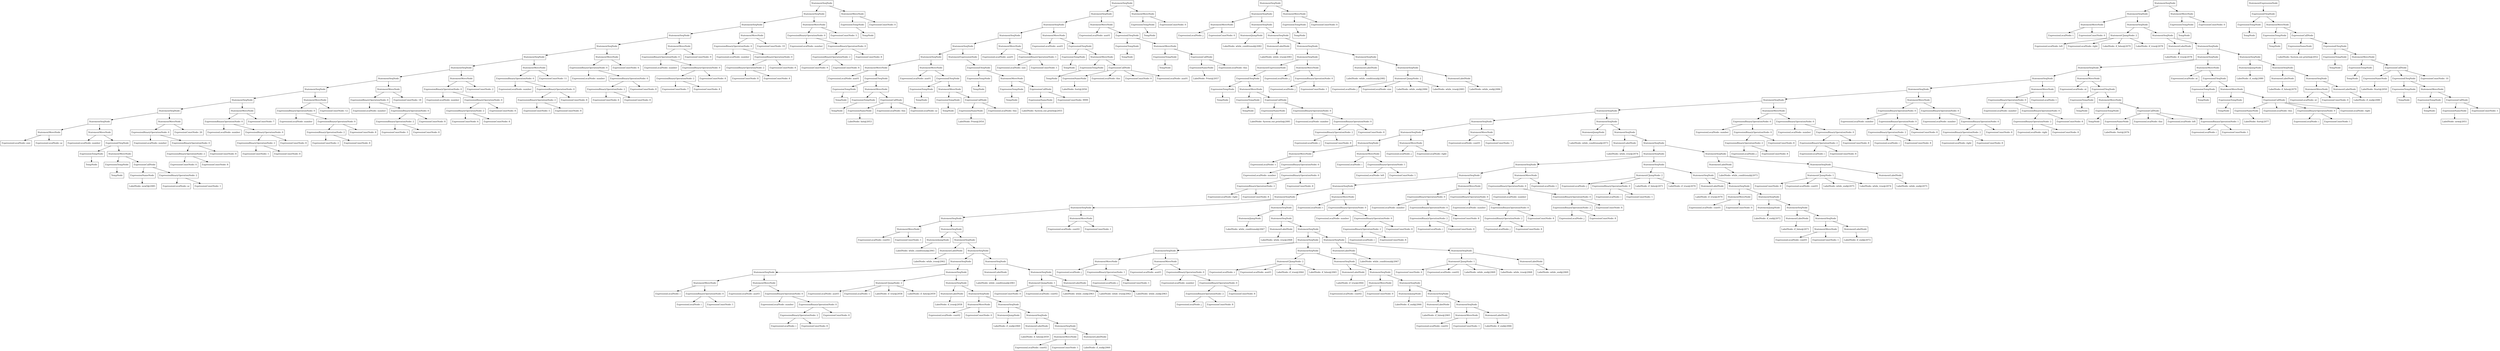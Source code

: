 digraph QuickSort {
"0x603000172f00" [label="StatementSeqNode" shape=box]
"0x603000172ea0" [label="StatementSeqNode" shape=box]
"0x603000172db0" [label="StatementSeqNode" shape=box]
"0x603000172cc0" [label="StatementSeqNode" shape=box]
"0x603000172bd0" [label="StatementSeqNode" shape=box]
"0x603000172ae0" [label="StatementSeqNode" shape=box]
"0x6030001729f0" [label="StatementSeqNode" shape=box]
"0x603000172900" [label="StatementSeqNode" shape=box]
"0x603000172810" [label="StatementSeqNode" shape=box]
"0x603000172720" [label="StatementSeqNode" shape=box]
"0x603000172630" [label="StatementSeqNode" shape=box]
"0x603000172540" [label="StatementSeqNode" shape=box]
"0x603000172450" [label="StatementMoveNode" shape=box]
"0x604000162c10" [label="ExpressionLocalNode: size" shape=box]
"0x603000172450" -> "0x604000162c10"
"0x604000162bd0" [label="ExpressionLocalNode: sz" shape=box]
"0x603000172450" -> "0x604000162bd0"
"0x603000172540" -> "0x603000172450"
"0x603000172510" [label="StatementMoveNode" shape=box]
"0x604000162d50" [label="ExpressionLocalNode: number" shape=box]
"0x603000172510" -> "0x604000162d50"
"0x6030001724e0" [label="ExpressionESeqNode" shape=box]
"0x6020000d2f90" [label="ExpressionTempNode" shape=box]
"0x604000162c90" [label="TempNode" shape=box]
"0x6020000d2f90" -> "0x604000162c90"
"0x6030001724e0" -> "0x6020000d2f90"
"0x6030001724b0" [label="StatementMoveNode" shape=box]
"0x6020000d2fb0" [label="ExpressionTempNode" shape=box]
"0x604000162d10" [label="TempNode" shape=box]
"0x6020000d2fb0" -> "0x604000162d10"
"0x6030001724b0" -> "0x6020000d2fb0"
"0x604000162cd0" [label="ExpressionCallNode" shape=box]
"0x6020000d2f30" [label="ExpressionNameNode" shape=box]
"0x604000162810" [label="LabelNode: new[]@2085" shape=box]
"0x6020000d2f30" -> "0x604000162810"
"0x604000162cd0" -> "0x6020000d2f30"
"0x603000172480" [label="ExpressionBinaryOperationNode: 2" shape=box]
"0x604000162c50" [label="ExpressionLocalNode: sz" shape=box]
"0x603000172480" -> "0x604000162c50"
"0x6020000d2f50" [label="ExpressionConstNode: 1" shape=box]
"0x603000172480" -> "0x6020000d2f50"
"0x604000162cd0" -> "0x603000172480"
"0x6030001724b0" -> "0x604000162cd0"
"0x6030001724e0" -> "0x6030001724b0"
"0x603000172510" -> "0x6030001724e0"
"0x603000172540" -> "0x603000172510"
"0x603000172630" -> "0x603000172540"
"0x603000172600" [label="StatementMoveNode" shape=box]
"0x6030001725d0" [label="ExpressionBinaryOperationNode: 0" shape=box]
"0x604000162d90" [label="ExpressionLocalNode: number" shape=box]
"0x6030001725d0" -> "0x604000162d90"
"0x6030001725a0" [label="ExpressionBinaryOperationNode: 0" shape=box]
"0x603000172570" [label="ExpressionBinaryOperationNode: 2" shape=box]
"0x6020000d2ff0" [label="ExpressionConstNode: 0" shape=box]
"0x603000172570" -> "0x6020000d2ff0"
"0x6020000d3010" [label="ExpressionConstNode: 8" shape=box]
"0x603000172570" -> "0x6020000d3010"
"0x6030001725a0" -> "0x603000172570"
"0x6020000d3030" [label="ExpressionConstNode: 8" shape=box]
"0x6030001725a0" -> "0x6020000d3030"
"0x6030001725d0" -> "0x6030001725a0"
"0x603000172600" -> "0x6030001725d0"
"0x6020000d2fd0" [label="ExpressionConstNode: 20" shape=box]
"0x603000172600" -> "0x6020000d2fd0"
"0x603000172630" -> "0x603000172600"
"0x603000172720" -> "0x603000172630"
"0x6030001726f0" [label="StatementMoveNode" shape=box]
"0x6030001726c0" [label="ExpressionBinaryOperationNode: 0" shape=box]
"0x604000162dd0" [label="ExpressionLocalNode: number" shape=box]
"0x6030001726c0" -> "0x604000162dd0"
"0x603000172690" [label="ExpressionBinaryOperationNode: 0" shape=box]
"0x603000172660" [label="ExpressionBinaryOperationNode: 2" shape=box]
"0x6020000d3070" [label="ExpressionConstNode: 1" shape=box]
"0x603000172660" -> "0x6020000d3070"
"0x6020000d3090" [label="ExpressionConstNode: 8" shape=box]
"0x603000172660" -> "0x6020000d3090"
"0x603000172690" -> "0x603000172660"
"0x6020000d30b0" [label="ExpressionConstNode: 8" shape=box]
"0x603000172690" -> "0x6020000d30b0"
"0x6030001726c0" -> "0x603000172690"
"0x6030001726f0" -> "0x6030001726c0"
"0x6020000d3050" [label="ExpressionConstNode: 7" shape=box]
"0x6030001726f0" -> "0x6020000d3050"
"0x603000172720" -> "0x6030001726f0"
"0x603000172810" -> "0x603000172720"
"0x6030001727e0" [label="StatementMoveNode" shape=box]
"0x6030001727b0" [label="ExpressionBinaryOperationNode: 0" shape=box]
"0x604000162e10" [label="ExpressionLocalNode: number" shape=box]
"0x6030001727b0" -> "0x604000162e10"
"0x603000172780" [label="ExpressionBinaryOperationNode: 0" shape=box]
"0x603000172750" [label="ExpressionBinaryOperationNode: 2" shape=box]
"0x6020000d30f0" [label="ExpressionConstNode: 2" shape=box]
"0x603000172750" -> "0x6020000d30f0"
"0x6020000d3110" [label="ExpressionConstNode: 8" shape=box]
"0x603000172750" -> "0x6020000d3110"
"0x603000172780" -> "0x603000172750"
"0x6020000d3130" [label="ExpressionConstNode: 8" shape=box]
"0x603000172780" -> "0x6020000d3130"
"0x6030001727b0" -> "0x603000172780"
"0x6030001727e0" -> "0x6030001727b0"
"0x6020000d30d0" [label="ExpressionConstNode: 12" shape=box]
"0x6030001727e0" -> "0x6020000d30d0"
"0x603000172810" -> "0x6030001727e0"
"0x603000172900" -> "0x603000172810"
"0x6030001728d0" [label="StatementMoveNode" shape=box]
"0x6030001728a0" [label="ExpressionBinaryOperationNode: 0" shape=box]
"0x604000162e50" [label="ExpressionLocalNode: number" shape=box]
"0x6030001728a0" -> "0x604000162e50"
"0x603000172870" [label="ExpressionBinaryOperationNode: 0" shape=box]
"0x603000172840" [label="ExpressionBinaryOperationNode: 2" shape=box]
"0x6020000d3170" [label="ExpressionConstNode: 3" shape=box]
"0x603000172840" -> "0x6020000d3170"
"0x6020000d3190" [label="ExpressionConstNode: 8" shape=box]
"0x603000172840" -> "0x6020000d3190"
"0x603000172870" -> "0x603000172840"
"0x6020000d31b0" [label="ExpressionConstNode: 8" shape=box]
"0x603000172870" -> "0x6020000d31b0"
"0x6030001728a0" -> "0x603000172870"
"0x6030001728d0" -> "0x6030001728a0"
"0x6020000d3150" [label="ExpressionConstNode: 18" shape=box]
"0x6030001728d0" -> "0x6020000d3150"
"0x603000172900" -> "0x6030001728d0"
"0x6030001729f0" -> "0x603000172900"
"0x6030001729c0" [label="StatementMoveNode" shape=box]
"0x603000172990" [label="ExpressionBinaryOperationNode: 0" shape=box]
"0x604000162e90" [label="ExpressionLocalNode: number" shape=box]
"0x603000172990" -> "0x604000162e90"
"0x603000172960" [label="ExpressionBinaryOperationNode: 0" shape=box]
"0x603000172930" [label="ExpressionBinaryOperationNode: 2" shape=box]
"0x6020000d31f0" [label="ExpressionConstNode: 4" shape=box]
"0x603000172930" -> "0x6020000d31f0"
"0x6020000d3210" [label="ExpressionConstNode: 8" shape=box]
"0x603000172930" -> "0x6020000d3210"
"0x603000172960" -> "0x603000172930"
"0x6020000d3230" [label="ExpressionConstNode: 8" shape=box]
"0x603000172960" -> "0x6020000d3230"
"0x603000172990" -> "0x603000172960"
"0x6030001729c0" -> "0x603000172990"
"0x6020000d31d0" [label="ExpressionConstNode: 2" shape=box]
"0x6030001729c0" -> "0x6020000d31d0"
"0x6030001729f0" -> "0x6030001729c0"
"0x603000172ae0" -> "0x6030001729f0"
"0x603000172ab0" [label="StatementMoveNode" shape=box]
"0x603000172a80" [label="ExpressionBinaryOperationNode: 0" shape=box]
"0x604000162ed0" [label="ExpressionLocalNode: number" shape=box]
"0x603000172a80" -> "0x604000162ed0"
"0x603000172a50" [label="ExpressionBinaryOperationNode: 0" shape=box]
"0x603000172a20" [label="ExpressionBinaryOperationNode: 2" shape=box]
"0x6020000d3270" [label="ExpressionConstNode: 5" shape=box]
"0x603000172a20" -> "0x6020000d3270"
"0x6020000d3290" [label="ExpressionConstNode: 8" shape=box]
"0x603000172a20" -> "0x6020000d3290"
"0x603000172a50" -> "0x603000172a20"
"0x6020000d32b0" [label="ExpressionConstNode: 8" shape=box]
"0x603000172a50" -> "0x6020000d32b0"
"0x603000172a80" -> "0x603000172a50"
"0x603000172ab0" -> "0x603000172a80"
"0x6020000d3250" [label="ExpressionConstNode: 11" shape=box]
"0x603000172ab0" -> "0x6020000d3250"
"0x603000172ae0" -> "0x603000172ab0"
"0x603000172bd0" -> "0x603000172ae0"
"0x603000172ba0" [label="StatementMoveNode" shape=box]
"0x603000172b70" [label="ExpressionBinaryOperationNode: 0" shape=box]
"0x604000162f10" [label="ExpressionLocalNode: number" shape=box]
"0x603000172b70" -> "0x604000162f10"
"0x603000172b40" [label="ExpressionBinaryOperationNode: 0" shape=box]
"0x603000172b10" [label="ExpressionBinaryOperationNode: 2" shape=box]
"0x6020000d32f0" [label="ExpressionConstNode: 6" shape=box]
"0x603000172b10" -> "0x6020000d32f0"
"0x6020000d3310" [label="ExpressionConstNode: 8" shape=box]
"0x603000172b10" -> "0x6020000d3310"
"0x603000172b40" -> "0x603000172b10"
"0x6020000d3330" [label="ExpressionConstNode: 8" shape=box]
"0x603000172b40" -> "0x6020000d3330"
"0x603000172b70" -> "0x603000172b40"
"0x603000172ba0" -> "0x603000172b70"
"0x6020000d32d0" [label="ExpressionConstNode: 6" shape=box]
"0x603000172ba0" -> "0x6020000d32d0"
"0x603000172bd0" -> "0x603000172ba0"
"0x603000172cc0" -> "0x603000172bd0"
"0x603000172c90" [label="StatementMoveNode" shape=box]
"0x603000172c60" [label="ExpressionBinaryOperationNode: 0" shape=box]
"0x604000162f50" [label="ExpressionLocalNode: number" shape=box]
"0x603000172c60" -> "0x604000162f50"
"0x603000172c30" [label="ExpressionBinaryOperationNode: 0" shape=box]
"0x603000172c00" [label="ExpressionBinaryOperationNode: 2" shape=box]
"0x6020000d3370" [label="ExpressionConstNode: 7" shape=box]
"0x603000172c00" -> "0x6020000d3370"
"0x6020000d3390" [label="ExpressionConstNode: 8" shape=box]
"0x603000172c00" -> "0x6020000d3390"
"0x603000172c30" -> "0x603000172c00"
"0x6020000d33b0" [label="ExpressionConstNode: 8" shape=box]
"0x603000172c30" -> "0x6020000d33b0"
"0x603000172c60" -> "0x603000172c30"
"0x603000172c90" -> "0x603000172c60"
"0x6020000d3350" [label="ExpressionConstNode: 9" shape=box]
"0x603000172c90" -> "0x6020000d3350"
"0x603000172cc0" -> "0x603000172c90"
"0x603000172db0" -> "0x603000172cc0"
"0x603000172d80" [label="StatementMoveNode" shape=box]
"0x603000172d50" [label="ExpressionBinaryOperationNode: 0" shape=box]
"0x604000162f90" [label="ExpressionLocalNode: number" shape=box]
"0x603000172d50" -> "0x604000162f90"
"0x603000172d20" [label="ExpressionBinaryOperationNode: 0" shape=box]
"0x603000172cf0" [label="ExpressionBinaryOperationNode: 2" shape=box]
"0x6020000d33f0" [label="ExpressionConstNode: 8" shape=box]
"0x603000172cf0" -> "0x6020000d33f0"
"0x6020000d3410" [label="ExpressionConstNode: 8" shape=box]
"0x603000172cf0" -> "0x6020000d3410"
"0x603000172d20" -> "0x603000172cf0"
"0x6020000d3430" [label="ExpressionConstNode: 8" shape=box]
"0x603000172d20" -> "0x6020000d3430"
"0x603000172d50" -> "0x603000172d20"
"0x603000172d80" -> "0x603000172d50"
"0x6020000d33d0" [label="ExpressionConstNode: 19" shape=box]
"0x603000172d80" -> "0x6020000d33d0"
"0x603000172db0" -> "0x603000172d80"
"0x603000172ea0" -> "0x603000172db0"
"0x603000172e70" [label="StatementMoveNode" shape=box]
"0x603000172e40" [label="ExpressionBinaryOperationNode: 0" shape=box]
"0x604000162fd0" [label="ExpressionLocalNode: number" shape=box]
"0x603000172e40" -> "0x604000162fd0"
"0x603000172e10" [label="ExpressionBinaryOperationNode: 0" shape=box]
"0x603000172de0" [label="ExpressionBinaryOperationNode: 2" shape=box]
"0x6020000d3470" [label="ExpressionConstNode: 9" shape=box]
"0x603000172de0" -> "0x6020000d3470"
"0x6020000d3490" [label="ExpressionConstNode: 8" shape=box]
"0x603000172de0" -> "0x6020000d3490"
"0x603000172e10" -> "0x603000172de0"
"0x6020000d34b0" [label="ExpressionConstNode: 8" shape=box]
"0x603000172e10" -> "0x6020000d34b0"
"0x603000172e40" -> "0x603000172e10"
"0x603000172e70" -> "0x603000172e40"
"0x6020000d3450" [label="ExpressionConstNode: 5" shape=box]
"0x603000172e70" -> "0x6020000d3450"
"0x603000172ea0" -> "0x603000172e70"
"0x603000172f00" -> "0x603000172ea0"
"0x603000172ed0" [label="StatementMoveNode" shape=box]
"0x6020000d34f0" [label="ExpressionTempNode" shape=box]
"0x604000162b90" [label="TempNode" shape=box]
"0x6020000d34f0" -> "0x604000162b90"
"0x603000172ed0" -> "0x6020000d34f0"
"0x6020000d34d0" [label="ExpressionConstNode: 0" shape=box]
"0x603000172ed0" -> "0x6020000d34d0"
"0x603000172f00" -> "0x603000172ed0"
"0x603000173380" [label="StatementSeqNode" shape=box]
"0x603000173320" [label="StatementSeqNode" shape=box]
"0x603000173260" [label="StatementSeqNode" shape=box]
"0x603000173170" [label="StatementSeqNode" shape=box]
"0x6030001730e0" [label="StatementSeqNode" shape=box]
"0x603000173050" [label="StatementSeqNode" shape=box]
"0x603000172f90" [label="StatementMoveNode" shape=box]
"0x604000163150" [label="ExpressionLocalNode: aux01" shape=box]
"0x603000172f90" -> "0x604000163150"
"0x603000172f60" [label="ExpressionESeqNode" shape=box]
"0x6020000d3570" [label="ExpressionTempNode" shape=box]
"0x604000163090" [label="TempNode" shape=box]
"0x6020000d3570" -> "0x604000163090"
"0x603000172f60" -> "0x6020000d3570"
"0x603000172f30" [label="StatementMoveNode" shape=box]
"0x6020000d3590" [label="ExpressionTempNode" shape=box]
"0x604000163110" [label="TempNode" shape=box]
"0x6020000d3590" -> "0x604000163110"
"0x603000172f30" -> "0x6020000d3590"
"0x6040001630d0" [label="ExpressionCallNode" shape=box]
"0x6020000d3510" [label="ExpressionNameNode" shape=box]
"0x60400015fd90" [label="LabelNode: Init@2053" shape=box]
"0x6020000d3510" -> "0x60400015fd90"
"0x6040001630d0" -> "0x6020000d3510"
"0x604000163010" [label="ExpressionLocalNode: this" shape=box]
"0x6040001630d0" -> "0x604000163010"
"0x604000163050" [label="ExpressionLocalNode: sz" shape=box]
"0x6040001630d0" -> "0x604000163050"
"0x603000172f30" -> "0x6040001630d0"
"0x603000172f60" -> "0x603000172f30"
"0x603000172f90" -> "0x603000172f60"
"0x603000173050" -> "0x603000172f90"
"0x603000173020" [label="StatementMoveNode" shape=box]
"0x604000163290" [label="ExpressionLocalNode: aux01" shape=box]
"0x603000173020" -> "0x604000163290"
"0x603000172ff0" [label="ExpressionESeqNode" shape=box]
"0x6020000d35f0" [label="ExpressionTempNode" shape=box]
"0x6040001631d0" [label="TempNode" shape=box]
"0x6020000d35f0" -> "0x6040001631d0"
"0x603000172ff0" -> "0x6020000d35f0"
"0x603000172fc0" [label="StatementMoveNode" shape=box]
"0x6020000d3610" [label="ExpressionTempNode" shape=box]
"0x604000163250" [label="TempNode" shape=box]
"0x6020000d3610" -> "0x604000163250"
"0x603000172fc0" -> "0x6020000d3610"
"0x604000163210" [label="ExpressionCallNode" shape=box]
"0x6020000d35b0" [label="ExpressionNameNode" shape=box]
"0x60400015fed0" [label="LabelNode: Print@2054" shape=box]
"0x6020000d35b0" -> "0x60400015fed0"
"0x604000163210" -> "0x6020000d35b0"
"0x604000163190" [label="ExpressionLocalNode: this" shape=box]
"0x604000163210" -> "0x604000163190"
"0x603000172fc0" -> "0x604000163210"
"0x603000172ff0" -> "0x603000172fc0"
"0x603000173020" -> "0x603000172ff0"
"0x603000173050" -> "0x603000173020"
"0x6030001730e0" -> "0x603000173050"
"0x6020000d36d0" [label="StatementExpressionNode" shape=box]
"0x6030001730b0" [label="ExpressionESeqNode" shape=box]
"0x6020000d3690" [label="ExpressionTempNode" shape=box]
"0x6040001632d0" [label="TempNode" shape=box]
"0x6020000d3690" -> "0x6040001632d0"
"0x6030001730b0" -> "0x6020000d3690"
"0x603000173080" [label="StatementMoveNode" shape=box]
"0x6020000d36b0" [label="ExpressionTempNode" shape=box]
"0x604000163350" [label="TempNode" shape=box]
"0x6020000d36b0" -> "0x604000163350"
"0x603000173080" -> "0x6020000d36b0"
"0x604000163310" [label="ExpressionCallNode" shape=box]
"0x6020000d3630" [label="ExpressionNameNode" shape=box]
"0x60400015ffd0" [label="LabelNode: System.out.println@2055" shape=box]
"0x6020000d3630" -> "0x60400015ffd0"
"0x604000163310" -> "0x6020000d3630"
"0x6020000d3650" [label="ExpressionConstNode: 9999" shape=box]
"0x604000163310" -> "0x6020000d3650"
"0x603000173080" -> "0x604000163310"
"0x6030001730b0" -> "0x603000173080"
"0x6020000d36d0" -> "0x6030001730b0"
"0x6030001730e0" -> "0x6020000d36d0"
"0x603000173170" -> "0x6030001730e0"
"0x603000173140" [label="StatementMoveNode" shape=box]
"0x6040001633d0" [label="ExpressionLocalNode: aux01" shape=box]
"0x603000173140" -> "0x6040001633d0"
"0x603000173110" [label="ExpressionBinaryOperationNode: 1" shape=box]
"0x604000163390" [label="ExpressionLocalNode: size" shape=box]
"0x603000173110" -> "0x604000163390"
"0x6020000d36f0" [label="ExpressionConstNode: 1" shape=box]
"0x603000173110" -> "0x6020000d36f0"
"0x603000173140" -> "0x603000173110"
"0x603000173170" -> "0x603000173140"
"0x603000173260" -> "0x603000173170"
"0x603000173230" [label="StatementMoveNode" shape=box]
"0x604000163550" [label="ExpressionLocalNode: aux01" shape=box]
"0x603000173230" -> "0x604000163550"
"0x603000173200" [label="ExpressionESeqNode" shape=box]
"0x6020000d3790" [label="ExpressionTempNode" shape=box]
"0x604000163490" [label="TempNode" shape=box]
"0x6020000d3790" -> "0x604000163490"
"0x603000173200" -> "0x6020000d3790"
"0x6030001731d0" [label="StatementMoveNode" shape=box]
"0x6020000d37b0" [label="ExpressionTempNode" shape=box]
"0x604000163510" [label="TempNode" shape=box]
"0x6020000d37b0" -> "0x604000163510"
"0x6030001731d0" -> "0x6020000d37b0"
"0x6040001634d0" [label="ExpressionCallNode" shape=box]
"0x6020000d3710" [label="ExpressionNameNode" shape=box]
"0x604000160110" [label="LabelNode: Sort@2056" shape=box]
"0x6020000d3710" -> "0x604000160110"
"0x6040001634d0" -> "0x6020000d3710"
"0x604000163410" [label="ExpressionLocalNode: this" shape=box]
"0x6040001634d0" -> "0x604000163410"
"0x6020000d3750" [label="ExpressionConstNode: 0" shape=box]
"0x6040001634d0" -> "0x6020000d3750"
"0x604000163450" [label="ExpressionLocalNode: aux01" shape=box]
"0x6040001634d0" -> "0x604000163450"
"0x6030001731d0" -> "0x6040001634d0"
"0x603000173200" -> "0x6030001731d0"
"0x603000173230" -> "0x603000173200"
"0x603000173260" -> "0x603000173230"
"0x603000173320" -> "0x603000173260"
"0x6030001732f0" [label="StatementMoveNode" shape=box]
"0x604000163690" [label="ExpressionLocalNode: aux01" shape=box]
"0x6030001732f0" -> "0x604000163690"
"0x6030001732c0" [label="ExpressionESeqNode" shape=box]
"0x6020000d3810" [label="ExpressionTempNode" shape=box]
"0x6040001635d0" [label="TempNode" shape=box]
"0x6020000d3810" -> "0x6040001635d0"
"0x6030001732c0" -> "0x6020000d3810"
"0x603000173290" [label="StatementMoveNode" shape=box]
"0x6020000d3830" [label="ExpressionTempNode" shape=box]
"0x604000163650" [label="TempNode" shape=box]
"0x6020000d3830" -> "0x604000163650"
"0x603000173290" -> "0x6020000d3830"
"0x604000163610" [label="ExpressionCallNode" shape=box]
"0x6020000d37d0" [label="ExpressionNameNode" shape=box]
"0x604000160250" [label="LabelNode: Print@2057" shape=box]
"0x6020000d37d0" -> "0x604000160250"
"0x604000163610" -> "0x6020000d37d0"
"0x604000163590" [label="ExpressionLocalNode: this" shape=box]
"0x604000163610" -> "0x604000163590"
"0x603000173290" -> "0x604000163610"
"0x6030001732c0" -> "0x603000173290"
"0x6030001732f0" -> "0x6030001732c0"
"0x603000173320" -> "0x6030001732f0"
"0x603000173380" -> "0x603000173320"
"0x603000173350" [label="StatementMoveNode" shape=box]
"0x6020000d3870" [label="ExpressionTempNode" shape=box]
"0x604000160350" [label="TempNode" shape=box]
"0x6020000d3870" -> "0x604000160350"
"0x603000173350" -> "0x6020000d3870"
"0x6020000d3850" [label="ExpressionConstNode: 0" shape=box]
"0x603000173350" -> "0x6020000d3850"
"0x603000173380" -> "0x603000173350"
"0x6030001736b0" [label="StatementSeqNode" shape=box]
"0x603000173650" [label="StatementSeqNode" shape=box]
"0x6030001733b0" [label="StatementMoveNode" shape=box]
"0x6040001636d0" [label="ExpressionLocalNode: j" shape=box]
"0x6030001733b0" -> "0x6040001636d0"
"0x6020000d3890" [label="ExpressionConstNode: 0" shape=box]
"0x6030001733b0" -> "0x6020000d3890"
"0x603000173650" -> "0x6030001733b0"
"0x603000173620" [label="StatementSeqNode" shape=box]
"0x6020000d38b0" [label="StatementJumpNode" shape=box]
"0x604000162550" [label="LabelNode: while_conditional@2082" shape=box]
"0x6020000d38b0" -> "0x604000162550"
"0x603000173620" -> "0x6020000d38b0"
"0x6030001735f0" [label="StatementSeqNode" shape=box]
"0x6020000d38d0" [label="StatementLabelNode" shape=box]
"0x604000162690" [label="LabelNode: while_true@2083" shape=box]
"0x6020000d38d0" -> "0x604000162690"
"0x6030001735f0" -> "0x6020000d38d0"
"0x6030001735c0" [label="StatementSeqNode" shape=box]
"0x603000173530" [label="StatementSeqNode" shape=box]
"0x6020000d39b0" [label="StatementExpressionNode" shape=box]
"0x6030001734a0" [label="ExpressionESeqNode" shape=box]
"0x6020000d3970" [label="ExpressionTempNode" shape=box]
"0x604000163790" [label="TempNode" shape=box]
"0x6020000d3970" -> "0x604000163790"
"0x6030001734a0" -> "0x6020000d3970"
"0x603000173470" [label="StatementMoveNode" shape=box]
"0x6020000d3990" [label="ExpressionTempNode" shape=box]
"0x604000163810" [label="TempNode" shape=box]
"0x6020000d3990" -> "0x604000163810"
"0x603000173470" -> "0x6020000d3990"
"0x6040001637d0" [label="ExpressionCallNode" shape=box]
"0x6020000d38f0" [label="ExpressionNameNode" shape=box]
"0x604000162410" [label="LabelNode: System.out.println@2081" shape=box]
"0x6020000d38f0" -> "0x604000162410"
"0x6040001637d0" -> "0x6020000d38f0"
"0x603000173440" [label="ExpressionBinaryOperationNode: 0" shape=box]
"0x604000163710" [label="ExpressionLocalNode: number" shape=box]
"0x603000173440" -> "0x604000163710"
"0x603000173410" [label="ExpressionBinaryOperationNode: 0" shape=box]
"0x6030001733e0" [label="ExpressionBinaryOperationNode: 2" shape=box]
"0x604000163750" [label="ExpressionLocalNode: j" shape=box]
"0x6030001733e0" -> "0x604000163750"
"0x6020000d3910" [label="ExpressionConstNode: 8" shape=box]
"0x6030001733e0" -> "0x6020000d3910"
"0x603000173410" -> "0x6030001733e0"
"0x6020000d3930" [label="ExpressionConstNode: 8" shape=box]
"0x603000173410" -> "0x6020000d3930"
"0x603000173440" -> "0x603000173410"
"0x6040001637d0" -> "0x603000173440"
"0x603000173470" -> "0x6040001637d0"
"0x6030001734a0" -> "0x603000173470"
"0x6020000d39b0" -> "0x6030001734a0"
"0x603000173530" -> "0x6020000d39b0"
"0x603000173500" [label="StatementMoveNode" shape=box]
"0x604000163890" [label="ExpressionLocalNode: j" shape=box]
"0x603000173500" -> "0x604000163890"
"0x6030001734d0" [label="ExpressionBinaryOperationNode: 0" shape=box]
"0x604000163850" [label="ExpressionLocalNode: j" shape=box]
"0x6030001734d0" -> "0x604000163850"
"0x6020000d39d0" [label="ExpressionConstNode: 1" shape=box]
"0x6030001734d0" -> "0x6020000d39d0"
"0x603000173500" -> "0x6030001734d0"
"0x603000173530" -> "0x603000173500"
"0x6030001735c0" -> "0x603000173530"
"0x603000173590" [label="StatementSeqNode" shape=box]
"0x6020000d39f0" [label="StatementLabelNode" shape=box]
"0x604000162650" [label="LabelNode: while_conditional@2082" shape=box]
"0x6020000d39f0" -> "0x604000162650"
"0x603000173590" -> "0x6020000d39f0"
"0x603000173560" [label="StatementSeqNode" shape=box]
"0x604000163950" [label="StatementCJumpNode: 2" shape=box]
"0x6040001638d0" [label="ExpressionLocalNode: j" shape=box]
"0x604000163950" -> "0x6040001638d0"
"0x604000163910" [label="ExpressionLocalNode: size" shape=box]
"0x604000163950" -> "0x604000163910"
"0x604000162610" [label="LabelNode: while_end@2084" shape=box]
"0x604000163950" -> "0x604000162610"
"0x6040001625d0" [label="LabelNode: while_true@2083" shape=box]
"0x604000163950" -> "0x6040001625d0"
"0x603000173560" -> "0x604000163950"
"0x6020000d3a10" [label="StatementLabelNode" shape=box]
"0x6040001626d0" [label="LabelNode: while_end@2084" shape=box]
"0x6020000d3a10" -> "0x6040001626d0"
"0x603000173560" -> "0x6020000d3a10"
"0x603000173590" -> "0x603000173560"
"0x6030001735c0" -> "0x603000173590"
"0x6030001735f0" -> "0x6030001735c0"
"0x603000173620" -> "0x6030001735f0"
"0x603000173650" -> "0x603000173620"
"0x6030001736b0" -> "0x603000173650"
"0x603000173680" [label="StatementMoveNode" shape=box]
"0x6020000d3a50" [label="ExpressionTempNode" shape=box]
"0x604000162750" [label="TempNode" shape=box]
"0x6020000d3a50" -> "0x604000162750"
"0x603000173680" -> "0x6020000d3a50"
"0x6020000d3a30" [label="ExpressionConstNode: 0" shape=box]
"0x603000173680" -> "0x6020000d3a30"
"0x6030001736b0" -> "0x603000173680"
"0x603000175030" [label="StatementSeqNode" shape=box]
"0x603000174fd0" [label="StatementSeqNode" shape=box]
"0x6030001736e0" [label="StatementMoveNode" shape=box]
"0x604000163990" [label="ExpressionLocalNode: t" shape=box]
"0x6030001736e0" -> "0x604000163990"
"0x6020000d3a70" [label="ExpressionConstNode: 0" shape=box]
"0x6030001736e0" -> "0x6020000d3a70"
"0x603000174fd0" -> "0x6030001736e0"
"0x603000174fa0" [label="StatementSeqNode" shape=box]
"0x604000163a50" [label="StatementCJumpNode: 2" shape=box]
"0x6040001639d0" [label="ExpressionLocalNode: left" shape=box]
"0x604000163a50" -> "0x6040001639d0"
"0x604000163a10" [label="ExpressionLocalNode: right" shape=box]
"0x604000163a50" -> "0x604000163a10"
"0x604000162110" [label="LabelNode: if_false@2079" shape=box]
"0x604000163a50" -> "0x604000162110"
"0x6040001620d0" [label="LabelNode: if_true@2078" shape=box]
"0x604000163a50" -> "0x6040001620d0"
"0x603000174fa0" -> "0x604000163a50"
"0x603000174f70" [label="StatementSeqNode" shape=box]
"0x6020000d3a90" [label="StatementLabelNode" shape=box]
"0x604000162190" [label="LabelNode: if_true@2078" shape=box]
"0x6020000d3a90" -> "0x604000162190"
"0x603000174f70" -> "0x6020000d3a90"
"0x603000174f40" [label="StatementSeqNode" shape=box]
"0x603000174e50" [label="StatementSeqNode" shape=box]
"0x603000174d30" [label="StatementSeqNode" shape=box]
"0x603000174c10" [label="StatementSeqNode" shape=box]
"0x603000174b20" [label="StatementSeqNode" shape=box]
"0x6030001749a0" [label="StatementSeqNode" shape=box]
"0x603000174820" [label="StatementSeqNode" shape=box]
"0x6030001738f0" [label="StatementSeqNode" shape=box]
"0x603000173890" [label="StatementSeqNode" shape=box]
"0x603000173830" [label="StatementSeqNode" shape=box]
"0x6030001737a0" [label="StatementMoveNode" shape=box]
"0x604000163b10" [label="ExpressionLocalNode: v" shape=box]
"0x6030001737a0" -> "0x604000163b10"
"0x603000173770" [label="ExpressionBinaryOperationNode: 0" shape=box]
"0x604000163a90" [label="ExpressionLocalNode: number" shape=box]
"0x603000173770" -> "0x604000163a90"
"0x603000173740" [label="ExpressionBinaryOperationNode: 0" shape=box]
"0x603000173710" [label="ExpressionBinaryOperationNode: 2" shape=box]
"0x604000163ad0" [label="ExpressionLocalNode: right" shape=box]
"0x603000173710" -> "0x604000163ad0"
"0x6020000d3ab0" [label="ExpressionConstNode: 8" shape=box]
"0x603000173710" -> "0x6020000d3ab0"
"0x603000173740" -> "0x603000173710"
"0x6020000d3ad0" [label="ExpressionConstNode: 8" shape=box]
"0x603000173740" -> "0x6020000d3ad0"
"0x603000173770" -> "0x603000173740"
"0x6030001737a0" -> "0x603000173770"
"0x603000173830" -> "0x6030001737a0"
"0x603000173800" [label="StatementMoveNode" shape=box]
"0x604000163b90" [label="ExpressionLocalNode: i" shape=box]
"0x603000173800" -> "0x604000163b90"
"0x6030001737d0" [label="ExpressionBinaryOperationNode: 1" shape=box]
"0x604000163b50" [label="ExpressionLocalNode: left" shape=box]
"0x6030001737d0" -> "0x604000163b50"
"0x6020000d3af0" [label="ExpressionConstNode: 1" shape=box]
"0x6030001737d0" -> "0x6020000d3af0"
"0x603000173800" -> "0x6030001737d0"
"0x603000173830" -> "0x603000173800"
"0x603000173890" -> "0x603000173830"
"0x603000173860" [label="StatementMoveNode" shape=box]
"0x604000163c10" [label="ExpressionLocalNode: j" shape=box]
"0x603000173860" -> "0x604000163c10"
"0x604000163bd0" [label="ExpressionLocalNode: right" shape=box]
"0x603000173860" -> "0x604000163bd0"
"0x603000173890" -> "0x603000173860"
"0x6030001738f0" -> "0x603000173890"
"0x6030001738c0" [label="StatementMoveNode" shape=box]
"0x604000163c50" [label="ExpressionLocalNode: cont01" shape=box]
"0x6030001738c0" -> "0x604000163c50"
"0x6020000d3b10" [label="ExpressionConstNode: 1" shape=box]
"0x6030001738c0" -> "0x6020000d3b10"
"0x6030001738f0" -> "0x6030001738c0"
"0x603000174820" -> "0x6030001738f0"
"0x6030001747f0" [label="StatementSeqNode" shape=box]
"0x6020000d3b30" [label="StatementJumpNode" shape=box]
"0x6040001618d0" [label="LabelNode: while_conditional@2073" shape=box]
"0x6020000d3b30" -> "0x6040001618d0"
"0x6030001747f0" -> "0x6020000d3b30"
"0x6030001747c0" [label="StatementSeqNode" shape=box]
"0x6020000d3b50" [label="StatementLabelNode" shape=box]
"0x604000161a10" [label="LabelNode: while_true@2074" shape=box]
"0x6020000d3b50" -> "0x604000161a10"
"0x6030001747c0" -> "0x6020000d3b50"
"0x603000174790" [label="StatementSeqNode" shape=box]
"0x603000174700" [label="StatementSeqNode" shape=box]
"0x603000174520" [label="StatementSeqNode" shape=box]
"0x603000174430" [label="StatementSeqNode" shape=box]
"0x6030001742b0" [label="StatementSeqNode" shape=box]
"0x6030001741c0" [label="StatementSeqNode" shape=box]
"0x603000173da0" [label="StatementSeqNode" shape=box]
"0x603000173d40" [label="StatementSeqNode" shape=box]
"0x603000173920" [label="StatementMoveNode" shape=box]
"0x604000163c90" [label="ExpressionLocalNode: cont02" shape=box]
"0x603000173920" -> "0x604000163c90"
"0x6020000d3b70" [label="ExpressionConstNode: 1" shape=box]
"0x603000173920" -> "0x6020000d3b70"
"0x603000173d40" -> "0x603000173920"
"0x603000173d10" [label="StatementSeqNode" shape=box]
"0x6020000d3b90" [label="StatementJumpNode" shape=box]
"0x604000160b10" [label="LabelNode: while_conditional@2061" shape=box]
"0x6020000d3b90" -> "0x604000160b10"
"0x603000173d10" -> "0x6020000d3b90"
"0x603000173ce0" [label="StatementSeqNode" shape=box]
"0x6020000d3bb0" [label="StatementLabelNode" shape=box]
"0x604000160c50" [label="LabelNode: while_true@2062" shape=box]
"0x6020000d3bb0" -> "0x604000160c50"
"0x603000173ce0" -> "0x6020000d3bb0"
"0x603000173cb0" [label="StatementSeqNode" shape=box]
"0x603000173c20" [label="StatementSeqNode" shape=box]
"0x603000173a70" [label="StatementSeqNode" shape=box]
"0x603000173980" [label="StatementMoveNode" shape=box]
"0x604000163d10" [label="ExpressionLocalNode: i" shape=box]
"0x603000173980" -> "0x604000163d10"
"0x603000173950" [label="ExpressionBinaryOperationNode: 0" shape=box]
"0x604000163cd0" [label="ExpressionLocalNode: i" shape=box]
"0x603000173950" -> "0x604000163cd0"
"0x6020000d3bd0" [label="ExpressionConstNode: 1" shape=box]
"0x603000173950" -> "0x6020000d3bd0"
"0x603000173980" -> "0x603000173950"
"0x603000173a70" -> "0x603000173980"
"0x603000173a40" [label="StatementMoveNode" shape=box]
"0x604000163dd0" [label="ExpressionLocalNode: aux03" shape=box]
"0x603000173a40" -> "0x604000163dd0"
"0x603000173a10" [label="ExpressionBinaryOperationNode: 0" shape=box]
"0x604000163d50" [label="ExpressionLocalNode: number" shape=box]
"0x603000173a10" -> "0x604000163d50"
"0x6030001739e0" [label="ExpressionBinaryOperationNode: 0" shape=box]
"0x6030001739b0" [label="ExpressionBinaryOperationNode: 2" shape=box]
"0x604000163d90" [label="ExpressionLocalNode: i" shape=box]
"0x6030001739b0" -> "0x604000163d90"
"0x6020000d3bf0" [label="ExpressionConstNode: 8" shape=box]
"0x6030001739b0" -> "0x6020000d3bf0"
"0x6030001739e0" -> "0x6030001739b0"
"0x6020000d3c10" [label="ExpressionConstNode: 8" shape=box]
"0x6030001739e0" -> "0x6020000d3c10"
"0x603000173a10" -> "0x6030001739e0"
"0x603000173a40" -> "0x603000173a10"
"0x603000173a70" -> "0x603000173a40"
"0x603000173c20" -> "0x603000173a70"
"0x603000173bf0" [label="StatementSeqNode" shape=box]
"0x604000163e90" [label="StatementCJumpNode: 2" shape=box]
"0x604000163e10" [label="ExpressionLocalNode: aux03" shape=box]
"0x604000163e90" -> "0x604000163e10"
"0x604000163e50" [label="ExpressionLocalNode: v" shape=box]
"0x604000163e90" -> "0x604000163e50"
"0x604000160950" [label="LabelNode: if_true@2058" shape=box]
"0x604000163e90" -> "0x604000160950"
"0x604000160990" [label="LabelNode: if_false@2059" shape=box]
"0x604000163e90" -> "0x604000160990"
"0x603000173bf0" -> "0x604000163e90"
"0x603000173bc0" [label="StatementSeqNode" shape=box]
"0x6020000d3c30" [label="StatementLabelNode" shape=box]
"0x604000160a10" [label="LabelNode: if_true@2058" shape=box]
"0x6020000d3c30" -> "0x604000160a10"
"0x603000173bc0" -> "0x6020000d3c30"
"0x603000173b90" [label="StatementSeqNode" shape=box]
"0x603000173aa0" [label="StatementMoveNode" shape=box]
"0x604000163ed0" [label="ExpressionLocalNode: cont02" shape=box]
"0x603000173aa0" -> "0x604000163ed0"
"0x6020000d3c50" [label="ExpressionConstNode: 0" shape=box]
"0x603000173aa0" -> "0x6020000d3c50"
"0x603000173b90" -> "0x603000173aa0"
"0x603000173b60" [label="StatementSeqNode" shape=box]
"0x6020000d3c70" [label="StatementJumpNode" shape=box]
"0x6040001609d0" [label="LabelNode: if_end@2060" shape=box]
"0x6020000d3c70" -> "0x6040001609d0"
"0x603000173b60" -> "0x6020000d3c70"
"0x603000173b30" [label="StatementSeqNode" shape=box]
"0x6020000d3c90" [label="StatementLabelNode" shape=box]
"0x604000160a50" [label="LabelNode: if_false@2059" shape=box]
"0x6020000d3c90" -> "0x604000160a50"
"0x603000173b30" -> "0x6020000d3c90"
"0x603000173b00" [label="StatementSeqNode" shape=box]
"0x603000173ad0" [label="StatementMoveNode" shape=box]
"0x604000163f10" [label="ExpressionLocalNode: cont02" shape=box]
"0x603000173ad0" -> "0x604000163f10"
"0x6020000d3cb0" [label="ExpressionConstNode: 1" shape=box]
"0x603000173ad0" -> "0x6020000d3cb0"
"0x603000173b00" -> "0x603000173ad0"
"0x6020000d3cd0" [label="StatementLabelNode" shape=box]
"0x604000160a90" [label="LabelNode: if_end@2060" shape=box]
"0x6020000d3cd0" -> "0x604000160a90"
"0x603000173b00" -> "0x6020000d3cd0"
"0x603000173b30" -> "0x603000173b00"
"0x603000173b60" -> "0x603000173b30"
"0x603000173b90" -> "0x603000173b60"
"0x603000173bc0" -> "0x603000173b90"
"0x603000173bf0" -> "0x603000173bc0"
"0x603000173c20" -> "0x603000173bf0"
"0x603000173cb0" -> "0x603000173c20"
"0x603000173c80" [label="StatementSeqNode" shape=box]
"0x6020000d3cf0" [label="StatementLabelNode" shape=box]
"0x604000160c10" [label="LabelNode: while_conditional@2061" shape=box]
"0x6020000d3cf0" -> "0x604000160c10"
"0x603000173c80" -> "0x6020000d3cf0"
"0x603000173c50" [label="StatementSeqNode" shape=box]
"0x604000163f90" [label="StatementCJumpNode: 1" shape=box]
"0x6020000d3d10" [label="ExpressionConstNode: 0" shape=box]
"0x604000163f90" -> "0x6020000d3d10"
"0x604000163f50" [label="ExpressionLocalNode: cont02" shape=box]
"0x604000163f90" -> "0x604000163f50"
"0x604000160bd0" [label="LabelNode: while_end@2063" shape=box]
"0x604000163f90" -> "0x604000160bd0"
"0x604000160b90" [label="LabelNode: while_true@2062" shape=box]
"0x604000163f90" -> "0x604000160b90"
"0x603000173c50" -> "0x604000163f90"
"0x6020000d3d30" [label="StatementLabelNode" shape=box]
"0x604000160c90" [label="LabelNode: while_end@2063" shape=box]
"0x6020000d3d30" -> "0x604000160c90"
"0x603000173c50" -> "0x6020000d3d30"
"0x603000173c80" -> "0x603000173c50"
"0x603000173cb0" -> "0x603000173c80"
"0x603000173ce0" -> "0x603000173cb0"
"0x603000173d10" -> "0x603000173ce0"
"0x603000173d40" -> "0x603000173d10"
"0x603000173da0" -> "0x603000173d40"
"0x603000173d70" [label="StatementMoveNode" shape=box]
"0x604000163fd0" [label="ExpressionLocalNode: cont02" shape=box]
"0x603000173d70" -> "0x604000163fd0"
"0x6020000d3d50" [label="ExpressionConstNode: 1" shape=box]
"0x603000173d70" -> "0x6020000d3d50"
"0x603000173da0" -> "0x603000173d70"
"0x6030001741c0" -> "0x603000173da0"
"0x603000174190" [label="StatementSeqNode" shape=box]
"0x6020000d3d70" [label="StatementJumpNode" shape=box]
"0x604000161190" [label="LabelNode: while_conditional@2067" shape=box]
"0x6020000d3d70" -> "0x604000161190"
"0x603000174190" -> "0x6020000d3d70"
"0x603000174160" [label="StatementSeqNode" shape=box]
"0x6020000d3d90" [label="StatementLabelNode" shape=box]
"0x6040001612d0" [label="LabelNode: while_true@2068" shape=box]
"0x6020000d3d90" -> "0x6040001612d0"
"0x603000174160" -> "0x6020000d3d90"
"0x603000174130" [label="StatementSeqNode" shape=box]
"0x6030001740a0" [label="StatementSeqNode" shape=box]
"0x603000173ef0" [label="StatementSeqNode" shape=box]
"0x603000173e00" [label="StatementMoveNode" shape=box]
"0x604000164050" [label="ExpressionLocalNode: j" shape=box]
"0x603000173e00" -> "0x604000164050"
"0x603000173dd0" [label="ExpressionBinaryOperationNode: 1" shape=box]
"0x604000164010" [label="ExpressionLocalNode: j" shape=box]
"0x603000173dd0" -> "0x604000164010"
"0x6020000d3db0" [label="ExpressionConstNode: 1" shape=box]
"0x603000173dd0" -> "0x6020000d3db0"
"0x603000173e00" -> "0x603000173dd0"
"0x603000173ef0" -> "0x603000173e00"
"0x603000173ec0" [label="StatementMoveNode" shape=box]
"0x604000164110" [label="ExpressionLocalNode: aux03" shape=box]
"0x603000173ec0" -> "0x604000164110"
"0x603000173e90" [label="ExpressionBinaryOperationNode: 0" shape=box]
"0x604000164090" [label="ExpressionLocalNode: number" shape=box]
"0x603000173e90" -> "0x604000164090"
"0x603000173e60" [label="ExpressionBinaryOperationNode: 0" shape=box]
"0x603000173e30" [label="ExpressionBinaryOperationNode: 2" shape=box]
"0x6040001640d0" [label="ExpressionLocalNode: j" shape=box]
"0x603000173e30" -> "0x6040001640d0"
"0x6020000d3dd0" [label="ExpressionConstNode: 8" shape=box]
"0x603000173e30" -> "0x6020000d3dd0"
"0x603000173e60" -> "0x603000173e30"
"0x6020000d3df0" [label="ExpressionConstNode: 8" shape=box]
"0x603000173e60" -> "0x6020000d3df0"
"0x603000173e90" -> "0x603000173e60"
"0x603000173ec0" -> "0x603000173e90"
"0x603000173ef0" -> "0x603000173ec0"
"0x6030001740a0" -> "0x603000173ef0"
"0x603000174070" [label="StatementSeqNode" shape=box]
"0x6040001641d0" [label="StatementCJumpNode: 2" shape=box]
"0x604000164150" [label="ExpressionLocalNode: v" shape=box]
"0x6040001641d0" -> "0x604000164150"
"0x604000164190" [label="ExpressionLocalNode: aux03" shape=box]
"0x6040001641d0" -> "0x604000164190"
"0x604000160fd0" [label="LabelNode: if_true@2064" shape=box]
"0x6040001641d0" -> "0x604000160fd0"
"0x604000161010" [label="LabelNode: if_false@2065" shape=box]
"0x6040001641d0" -> "0x604000161010"
"0x603000174070" -> "0x6040001641d0"
"0x603000174040" [label="StatementSeqNode" shape=box]
"0x6020000d3e10" [label="StatementLabelNode" shape=box]
"0x604000161090" [label="LabelNode: if_true@2064" shape=box]
"0x6020000d3e10" -> "0x604000161090"
"0x603000174040" -> "0x6020000d3e10"
"0x603000174010" [label="StatementSeqNode" shape=box]
"0x603000173f20" [label="StatementMoveNode" shape=box]
"0x604000164210" [label="ExpressionLocalNode: cont02" shape=box]
"0x603000173f20" -> "0x604000164210"
"0x6020000d3e30" [label="ExpressionConstNode: 0" shape=box]
"0x603000173f20" -> "0x6020000d3e30"
"0x603000174010" -> "0x603000173f20"
"0x603000173fe0" [label="StatementSeqNode" shape=box]
"0x6020000d3e50" [label="StatementJumpNode" shape=box]
"0x604000161050" [label="LabelNode: if_end@2066" shape=box]
"0x6020000d3e50" -> "0x604000161050"
"0x603000173fe0" -> "0x6020000d3e50"
"0x603000173fb0" [label="StatementSeqNode" shape=box]
"0x6020000d3e70" [label="StatementLabelNode" shape=box]
"0x6040001610d0" [label="LabelNode: if_false@2065" shape=box]
"0x6020000d3e70" -> "0x6040001610d0"
"0x603000173fb0" -> "0x6020000d3e70"
"0x603000173f80" [label="StatementSeqNode" shape=box]
"0x603000173f50" [label="StatementMoveNode" shape=box]
"0x604000164250" [label="ExpressionLocalNode: cont02" shape=box]
"0x603000173f50" -> "0x604000164250"
"0x6020000d3e90" [label="ExpressionConstNode: 1" shape=box]
"0x603000173f50" -> "0x6020000d3e90"
"0x603000173f80" -> "0x603000173f50"
"0x6020000d3eb0" [label="StatementLabelNode" shape=box]
"0x604000161110" [label="LabelNode: if_end@2066" shape=box]
"0x6020000d3eb0" -> "0x604000161110"
"0x603000173f80" -> "0x6020000d3eb0"
"0x603000173fb0" -> "0x603000173f80"
"0x603000173fe0" -> "0x603000173fb0"
"0x603000174010" -> "0x603000173fe0"
"0x603000174040" -> "0x603000174010"
"0x603000174070" -> "0x603000174040"
"0x6030001740a0" -> "0x603000174070"
"0x603000174130" -> "0x6030001740a0"
"0x603000174100" [label="StatementSeqNode" shape=box]
"0x6020000d3ed0" [label="StatementLabelNode" shape=box]
"0x604000161290" [label="LabelNode: while_conditional@2067" shape=box]
"0x6020000d3ed0" -> "0x604000161290"
"0x603000174100" -> "0x6020000d3ed0"
"0x6030001740d0" [label="StatementSeqNode" shape=box]
"0x6040001642d0" [label="StatementCJumpNode: 1" shape=box]
"0x6020000d3ef0" [label="ExpressionConstNode: 0" shape=box]
"0x6040001642d0" -> "0x6020000d3ef0"
"0x604000164290" [label="ExpressionLocalNode: cont02" shape=box]
"0x6040001642d0" -> "0x604000164290"
"0x604000161250" [label="LabelNode: while_end@2069" shape=box]
"0x6040001642d0" -> "0x604000161250"
"0x604000161210" [label="LabelNode: while_true@2068" shape=box]
"0x6040001642d0" -> "0x604000161210"
"0x6030001740d0" -> "0x6040001642d0"
"0x6020000d3f10" [label="StatementLabelNode" shape=box]
"0x604000161310" [label="LabelNode: while_end@2069" shape=box]
"0x6020000d3f10" -> "0x604000161310"
"0x6030001740d0" -> "0x6020000d3f10"
"0x603000174100" -> "0x6030001740d0"
"0x603000174130" -> "0x603000174100"
"0x603000174160" -> "0x603000174130"
"0x603000174190" -> "0x603000174160"
"0x6030001741c0" -> "0x603000174190"
"0x6030001742b0" -> "0x6030001741c0"
"0x603000174280" [label="StatementMoveNode" shape=box]
"0x604000164390" [label="ExpressionLocalNode: t" shape=box]
"0x603000174280" -> "0x604000164390"
"0x603000174250" [label="ExpressionBinaryOperationNode: 0" shape=box]
"0x604000164310" [label="ExpressionLocalNode: number" shape=box]
"0x603000174250" -> "0x604000164310"
"0x603000174220" [label="ExpressionBinaryOperationNode: 0" shape=box]
"0x6030001741f0" [label="ExpressionBinaryOperationNode: 2" shape=box]
"0x604000164350" [label="ExpressionLocalNode: i" shape=box]
"0x6030001741f0" -> "0x604000164350"
"0x6020000d3f30" [label="ExpressionConstNode: 8" shape=box]
"0x6030001741f0" -> "0x6020000d3f30"
"0x603000174220" -> "0x6030001741f0"
"0x6020000d3f50" [label="ExpressionConstNode: 8" shape=box]
"0x603000174220" -> "0x6020000d3f50"
"0x603000174250" -> "0x603000174220"
"0x603000174280" -> "0x603000174250"
"0x6030001742b0" -> "0x603000174280"
"0x603000174430" -> "0x6030001742b0"
"0x603000174400" [label="StatementMoveNode" shape=box]
"0x6030001743d0" [label="ExpressionBinaryOperationNode: 0" shape=box]
"0x604000164450" [label="ExpressionLocalNode: number" shape=box]
"0x6030001743d0" -> "0x604000164450"
"0x6030001743a0" [label="ExpressionBinaryOperationNode: 0" shape=box]
"0x603000174370" [label="ExpressionBinaryOperationNode: 2" shape=box]
"0x604000164490" [label="ExpressionLocalNode: i" shape=box]
"0x603000174370" -> "0x604000164490"
"0x6020000d3fb0" [label="ExpressionConstNode: 8" shape=box]
"0x603000174370" -> "0x6020000d3fb0"
"0x6030001743a0" -> "0x603000174370"
"0x6020000d3fd0" [label="ExpressionConstNode: 8" shape=box]
"0x6030001743a0" -> "0x6020000d3fd0"
"0x6030001743d0" -> "0x6030001743a0"
"0x603000174400" -> "0x6030001743d0"
"0x603000174340" [label="ExpressionBinaryOperationNode: 0" shape=box]
"0x6040001643d0" [label="ExpressionLocalNode: number" shape=box]
"0x603000174340" -> "0x6040001643d0"
"0x603000174310" [label="ExpressionBinaryOperationNode: 0" shape=box]
"0x6030001742e0" [label="ExpressionBinaryOperationNode: 2" shape=box]
"0x604000164410" [label="ExpressionLocalNode: j" shape=box]
"0x6030001742e0" -> "0x604000164410"
"0x6020000d3f70" [label="ExpressionConstNode: 8" shape=box]
"0x6030001742e0" -> "0x6020000d3f70"
"0x603000174310" -> "0x6030001742e0"
"0x6020000d3f90" [label="ExpressionConstNode: 8" shape=box]
"0x603000174310" -> "0x6020000d3f90"
"0x603000174340" -> "0x603000174310"
"0x603000174400" -> "0x603000174340"
"0x603000174430" -> "0x603000174400"
"0x603000174520" -> "0x603000174430"
"0x6030001744f0" [label="StatementMoveNode" shape=box]
"0x6030001744c0" [label="ExpressionBinaryOperationNode: 0" shape=box]
"0x604000164510" [label="ExpressionLocalNode: number" shape=box]
"0x6030001744c0" -> "0x604000164510"
"0x603000174490" [label="ExpressionBinaryOperationNode: 0" shape=box]
"0x603000174460" [label="ExpressionBinaryOperationNode: 2" shape=box]
"0x604000164550" [label="ExpressionLocalNode: j" shape=box]
"0x603000174460" -> "0x604000164550"
"0x6020000d3ff0" [label="ExpressionConstNode: 8" shape=box]
"0x603000174460" -> "0x6020000d3ff0"
"0x603000174490" -> "0x603000174460"
"0x6020000d4010" [label="ExpressionConstNode: 8" shape=box]
"0x603000174490" -> "0x6020000d4010"
"0x6030001744c0" -> "0x603000174490"
"0x6030001744f0" -> "0x6030001744c0"
"0x6040001644d0" [label="ExpressionLocalNode: t" shape=box]
"0x6030001744f0" -> "0x6040001644d0"
"0x603000174520" -> "0x6030001744f0"
"0x603000174700" -> "0x603000174520"
"0x6030001746d0" [label="StatementSeqNode" shape=box]
"0x604000164610" [label="StatementCJumpNode: 2" shape=box]
"0x604000164590" [label="ExpressionLocalNode: j" shape=box]
"0x604000164610" -> "0x604000164590"
"0x603000174550" [label="ExpressionBinaryOperationNode: 0" shape=box]
"0x6040001645d0" [label="ExpressionLocalNode: i" shape=box]
"0x603000174550" -> "0x6040001645d0"
"0x6020000d4030" [label="ExpressionConstNode: 1" shape=box]
"0x603000174550" -> "0x6020000d4030"
"0x604000164610" -> "0x603000174550"
"0x604000161750" [label="LabelNode: if_false@2071" shape=box]
"0x604000164610" -> "0x604000161750"
"0x604000161710" [label="LabelNode: if_true@2070" shape=box]
"0x604000164610" -> "0x604000161710"
"0x6030001746d0" -> "0x604000164610"
"0x6030001746a0" [label="StatementSeqNode" shape=box]
"0x6020000d4050" [label="StatementLabelNode" shape=box]
"0x6040001617d0" [label="LabelNode: if_true@2070" shape=box]
"0x6020000d4050" -> "0x6040001617d0"
"0x6030001746a0" -> "0x6020000d4050"
"0x603000174670" [label="StatementSeqNode" shape=box]
"0x603000174580" [label="StatementMoveNode" shape=box]
"0x604000164650" [label="ExpressionLocalNode: cont01" shape=box]
"0x603000174580" -> "0x604000164650"
"0x6020000d4070" [label="ExpressionConstNode: 0" shape=box]
"0x603000174580" -> "0x6020000d4070"
"0x603000174670" -> "0x603000174580"
"0x603000174640" [label="StatementSeqNode" shape=box]
"0x6020000d4090" [label="StatementJumpNode" shape=box]
"0x604000161790" [label="LabelNode: if_end@2072" shape=box]
"0x6020000d4090" -> "0x604000161790"
"0x603000174640" -> "0x6020000d4090"
"0x603000174610" [label="StatementSeqNode" shape=box]
"0x6020000d40b0" [label="StatementLabelNode" shape=box]
"0x604000161810" [label="LabelNode: if_false@2071" shape=box]
"0x6020000d40b0" -> "0x604000161810"
"0x603000174610" -> "0x6020000d40b0"
"0x6030001745e0" [label="StatementSeqNode" shape=box]
"0x6030001745b0" [label="StatementMoveNode" shape=box]
"0x604000164690" [label="ExpressionLocalNode: cont01" shape=box]
"0x6030001745b0" -> "0x604000164690"
"0x6020000d40d0" [label="ExpressionConstNode: 1" shape=box]
"0x6030001745b0" -> "0x6020000d40d0"
"0x6030001745e0" -> "0x6030001745b0"
"0x6020000d40f0" [label="StatementLabelNode" shape=box]
"0x604000161850" [label="LabelNode: if_end@2072" shape=box]
"0x6020000d40f0" -> "0x604000161850"
"0x6030001745e0" -> "0x6020000d40f0"
"0x603000174610" -> "0x6030001745e0"
"0x603000174640" -> "0x603000174610"
"0x603000174670" -> "0x603000174640"
"0x6030001746a0" -> "0x603000174670"
"0x6030001746d0" -> "0x6030001746a0"
"0x603000174700" -> "0x6030001746d0"
"0x603000174790" -> "0x603000174700"
"0x603000174760" [label="StatementSeqNode" shape=box]
"0x6020000d4110" [label="StatementLabelNode" shape=box]
"0x6040001619d0" [label="LabelNode: while_conditional@2073" shape=box]
"0x6020000d4110" -> "0x6040001619d0"
"0x603000174760" -> "0x6020000d4110"
"0x603000174730" [label="StatementSeqNode" shape=box]
"0x604000164710" [label="StatementCJumpNode: 1" shape=box]
"0x6020000d4130" [label="ExpressionConstNode: 0" shape=box]
"0x604000164710" -> "0x6020000d4130"
"0x6040001646d0" [label="ExpressionLocalNode: cont01" shape=box]
"0x604000164710" -> "0x6040001646d0"
"0x604000161990" [label="LabelNode: while_end@2075" shape=box]
"0x604000164710" -> "0x604000161990"
"0x604000161950" [label="LabelNode: while_true@2074" shape=box]
"0x604000164710" -> "0x604000161950"
"0x603000174730" -> "0x604000164710"
"0x6020000d4150" [label="StatementLabelNode" shape=box]
"0x604000161a50" [label="LabelNode: while_end@2075" shape=box]
"0x6020000d4150" -> "0x604000161a50"
"0x603000174730" -> "0x6020000d4150"
"0x603000174760" -> "0x603000174730"
"0x603000174790" -> "0x603000174760"
"0x6030001747c0" -> "0x603000174790"
"0x6030001747f0" -> "0x6030001747c0"
"0x603000174820" -> "0x6030001747f0"
"0x6030001749a0" -> "0x603000174820"
"0x603000174970" [label="StatementMoveNode" shape=box]
"0x603000174940" [label="ExpressionBinaryOperationNode: 0" shape=box]
"0x6040001647d0" [label="ExpressionLocalNode: number" shape=box]
"0x603000174940" -> "0x6040001647d0"
"0x603000174910" [label="ExpressionBinaryOperationNode: 0" shape=box]
"0x6030001748e0" [label="ExpressionBinaryOperationNode: 2" shape=box]
"0x604000164810" [label="ExpressionLocalNode: j" shape=box]
"0x6030001748e0" -> "0x604000164810"
"0x6020000d41b0" [label="ExpressionConstNode: 8" shape=box]
"0x6030001748e0" -> "0x6020000d41b0"
"0x603000174910" -> "0x6030001748e0"
"0x6020000d41d0" [label="ExpressionConstNode: 8" shape=box]
"0x603000174910" -> "0x6020000d41d0"
"0x603000174940" -> "0x603000174910"
"0x603000174970" -> "0x603000174940"
"0x6030001748b0" [label="ExpressionBinaryOperationNode: 0" shape=box]
"0x604000164750" [label="ExpressionLocalNode: number" shape=box]
"0x6030001748b0" -> "0x604000164750"
"0x603000174880" [label="ExpressionBinaryOperationNode: 0" shape=box]
"0x603000174850" [label="ExpressionBinaryOperationNode: 2" shape=box]
"0x604000164790" [label="ExpressionLocalNode: i" shape=box]
"0x603000174850" -> "0x604000164790"
"0x6020000d4170" [label="ExpressionConstNode: 8" shape=box]
"0x603000174850" -> "0x6020000d4170"
"0x603000174880" -> "0x603000174850"
"0x6020000d4190" [label="ExpressionConstNode: 8" shape=box]
"0x603000174880" -> "0x6020000d4190"
"0x6030001748b0" -> "0x603000174880"
"0x603000174970" -> "0x6030001748b0"
"0x6030001749a0" -> "0x603000174970"
"0x603000174b20" -> "0x6030001749a0"
"0x603000174af0" [label="StatementMoveNode" shape=box]
"0x603000174ac0" [label="ExpressionBinaryOperationNode: 0" shape=box]
"0x6040001648d0" [label="ExpressionLocalNode: number" shape=box]
"0x603000174ac0" -> "0x6040001648d0"
"0x603000174a90" [label="ExpressionBinaryOperationNode: 0" shape=box]
"0x603000174a60" [label="ExpressionBinaryOperationNode: 2" shape=box]
"0x604000164910" [label="ExpressionLocalNode: i" shape=box]
"0x603000174a60" -> "0x604000164910"
"0x6020000d4230" [label="ExpressionConstNode: 8" shape=box]
"0x603000174a60" -> "0x6020000d4230"
"0x603000174a90" -> "0x603000174a60"
"0x6020000d4250" [label="ExpressionConstNode: 8" shape=box]
"0x603000174a90" -> "0x6020000d4250"
"0x603000174ac0" -> "0x603000174a90"
"0x603000174af0" -> "0x603000174ac0"
"0x603000174a30" [label="ExpressionBinaryOperationNode: 0" shape=box]
"0x604000164850" [label="ExpressionLocalNode: number" shape=box]
"0x603000174a30" -> "0x604000164850"
"0x603000174a00" [label="ExpressionBinaryOperationNode: 0" shape=box]
"0x6030001749d0" [label="ExpressionBinaryOperationNode: 2" shape=box]
"0x604000164890" [label="ExpressionLocalNode: right" shape=box]
"0x6030001749d0" -> "0x604000164890"
"0x6020000d41f0" [label="ExpressionConstNode: 8" shape=box]
"0x6030001749d0" -> "0x6020000d41f0"
"0x603000174a00" -> "0x6030001749d0"
"0x6020000d4210" [label="ExpressionConstNode: 8" shape=box]
"0x603000174a00" -> "0x6020000d4210"
"0x603000174a30" -> "0x603000174a00"
"0x603000174af0" -> "0x603000174a30"
"0x603000174b20" -> "0x603000174af0"
"0x603000174c10" -> "0x603000174b20"
"0x603000174be0" [label="StatementMoveNode" shape=box]
"0x603000174bb0" [label="ExpressionBinaryOperationNode: 0" shape=box]
"0x604000164990" [label="ExpressionLocalNode: number" shape=box]
"0x603000174bb0" -> "0x604000164990"
"0x603000174b80" [label="ExpressionBinaryOperationNode: 0" shape=box]
"0x603000174b50" [label="ExpressionBinaryOperationNode: 2" shape=box]
"0x6040001649d0" [label="ExpressionLocalNode: right" shape=box]
"0x603000174b50" -> "0x6040001649d0"
"0x6020000d4270" [label="ExpressionConstNode: 8" shape=box]
"0x603000174b50" -> "0x6020000d4270"
"0x603000174b80" -> "0x603000174b50"
"0x6020000d4290" [label="ExpressionConstNode: 8" shape=box]
"0x603000174b80" -> "0x6020000d4290"
"0x603000174bb0" -> "0x603000174b80"
"0x603000174be0" -> "0x603000174bb0"
"0x604000164950" [label="ExpressionLocalNode: t" shape=box]
"0x603000174be0" -> "0x604000164950"
"0x603000174c10" -> "0x603000174be0"
"0x603000174d30" -> "0x603000174c10"
"0x603000174d00" [label="StatementMoveNode" shape=box]
"0x604000164b90" [label="ExpressionLocalNode: nt" shape=box]
"0x603000174d00" -> "0x604000164b90"
"0x603000174cd0" [label="ExpressionESeqNode" shape=box]
"0x6020000d4330" [label="ExpressionTempNode" shape=box]
"0x604000164ad0" [label="TempNode" shape=box]
"0x6020000d4330" -> "0x604000164ad0"
"0x603000174cd0" -> "0x6020000d4330"
"0x603000174ca0" [label="StatementMoveNode" shape=box]
"0x6020000d4350" [label="ExpressionTempNode" shape=box]
"0x604000164b50" [label="TempNode" shape=box]
"0x6020000d4350" -> "0x604000164b50"
"0x603000174ca0" -> "0x6020000d4350"
"0x604000164b10" [label="ExpressionCallNode" shape=box]
"0x6020000d42b0" [label="ExpressionNameNode" shape=box]
"0x604000161d90" [label="LabelNode: Sort@2076" shape=box]
"0x6020000d42b0" -> "0x604000161d90"
"0x604000164b10" -> "0x6020000d42b0"
"0x604000164a10" [label="ExpressionLocalNode: this" shape=box]
"0x604000164b10" -> "0x604000164a10"
"0x604000164a50" [label="ExpressionLocalNode: left" shape=box]
"0x604000164b10" -> "0x604000164a50"
"0x603000174c40" [label="ExpressionBinaryOperationNode: 1" shape=box]
"0x604000164a90" [label="ExpressionLocalNode: i" shape=box]
"0x603000174c40" -> "0x604000164a90"
"0x6020000d4310" [label="ExpressionConstNode: 1" shape=box]
"0x603000174c40" -> "0x6020000d4310"
"0x604000164b10" -> "0x603000174c40"
"0x603000174ca0" -> "0x604000164b10"
"0x603000174cd0" -> "0x603000174ca0"
"0x603000174d00" -> "0x603000174cd0"
"0x603000174d30" -> "0x603000174d00"
"0x603000174e50" -> "0x603000174d30"
"0x603000174e20" [label="StatementMoveNode" shape=box]
"0x604000164d50" [label="ExpressionLocalNode: nt" shape=box]
"0x603000174e20" -> "0x604000164d50"
"0x603000174df0" [label="ExpressionESeqNode" shape=box]
"0x6020000d43f0" [label="ExpressionTempNode" shape=box]
"0x604000164c90" [label="TempNode" shape=box]
"0x6020000d43f0" -> "0x604000164c90"
"0x603000174df0" -> "0x6020000d43f0"
"0x603000174dc0" [label="StatementMoveNode" shape=box]
"0x6020000d4410" [label="ExpressionTempNode" shape=box]
"0x604000164d10" [label="TempNode" shape=box]
"0x6020000d4410" -> "0x604000164d10"
"0x603000174dc0" -> "0x6020000d4410"
"0x604000164cd0" [label="ExpressionCallNode" shape=box]
"0x6020000d4370" [label="ExpressionNameNode" shape=box]
"0x604000161f10" [label="LabelNode: Sort@2077" shape=box]
"0x6020000d4370" -> "0x604000161f10"
"0x604000164cd0" -> "0x6020000d4370"
"0x604000164bd0" [label="ExpressionLocalNode: this" shape=box]
"0x604000164cd0" -> "0x604000164bd0"
"0x603000174d60" [label="ExpressionBinaryOperationNode: 0" shape=box]
"0x604000164c10" [label="ExpressionLocalNode: i" shape=box]
"0x603000174d60" -> "0x604000164c10"
"0x6020000d43b0" [label="ExpressionConstNode: 1" shape=box]
"0x603000174d60" -> "0x6020000d43b0"
"0x604000164cd0" -> "0x603000174d60"
"0x604000164c50" [label="ExpressionLocalNode: right" shape=box]
"0x604000164cd0" -> "0x604000164c50"
"0x603000174dc0" -> "0x604000164cd0"
"0x603000174df0" -> "0x603000174dc0"
"0x603000174e20" -> "0x603000174df0"
"0x603000174e50" -> "0x603000174e20"
"0x603000174f40" -> "0x603000174e50"
"0x603000174f10" [label="StatementSeqNode" shape=box]
"0x6020000d4430" [label="StatementJumpNode" shape=box]
"0x604000162150" [label="LabelNode: if_end@2080" shape=box]
"0x6020000d4430" -> "0x604000162150"
"0x603000174f10" -> "0x6020000d4430"
"0x603000174ee0" [label="StatementSeqNode" shape=box]
"0x6020000d4450" [label="StatementLabelNode" shape=box]
"0x6040001621d0" [label="LabelNode: if_false@2079" shape=box]
"0x6020000d4450" -> "0x6040001621d0"
"0x603000174ee0" -> "0x6020000d4450"
"0x603000174eb0" [label="StatementSeqNode" shape=box]
"0x603000174e80" [label="StatementMoveNode" shape=box]
"0x604000164d90" [label="ExpressionLocalNode: nt" shape=box]
"0x603000174e80" -> "0x604000164d90"
"0x6020000d4470" [label="ExpressionConstNode: 0" shape=box]
"0x603000174e80" -> "0x6020000d4470"
"0x603000174eb0" -> "0x603000174e80"
"0x6020000d4490" [label="StatementLabelNode" shape=box]
"0x604000162210" [label="LabelNode: if_end@2080" shape=box]
"0x6020000d4490" -> "0x604000162210"
"0x603000174eb0" -> "0x6020000d4490"
"0x603000174ee0" -> "0x603000174eb0"
"0x603000174f10" -> "0x603000174ee0"
"0x603000174f40" -> "0x603000174f10"
"0x603000174f70" -> "0x603000174f40"
"0x603000174fa0" -> "0x603000174f70"
"0x603000174fd0" -> "0x603000174fa0"
"0x603000175030" -> "0x603000174fd0"
"0x603000175000" [label="StatementMoveNode" shape=box]
"0x6020000d44d0" [label="ExpressionTempNode" shape=box]
"0x604000162290" [label="TempNode" shape=box]
"0x6020000d44d0" -> "0x604000162290"
"0x603000175000" -> "0x6020000d44d0"
"0x6020000d44b0" [label="ExpressionConstNode: 0" shape=box]
"0x603000175000" -> "0x6020000d44b0"
"0x603000175030" -> "0x603000175000"
"0x6020000d46d0" [label="StatementExpressionNode" shape=box]
"0x603000175150" [label="ExpressionESeqNode" shape=box]
"0x6020000d4690" [label="ExpressionTempNode" shape=box]
"0x604000164f50" [label="TempNode" shape=box]
"0x6020000d4690" -> "0x604000164f50"
"0x603000175150" -> "0x6020000d4690"
"0x603000175120" [label="StatementMoveNode" shape=box]
"0x6020000d46b0" [label="ExpressionTempNode" shape=box]
"0x604000164fd0" [label="TempNode" shape=box]
"0x6020000d46b0" -> "0x604000164fd0"
"0x603000175120" -> "0x6020000d46b0"
"0x604000164f90" [label="ExpressionCallNode" shape=box]
"0x6020000d44f0" [label="ExpressionNameNode" shape=box]
"0x60400015fcd0" [label="LabelNode: System.out.println@2052" shape=box]
"0x6020000d44f0" -> "0x60400015fcd0"
"0x604000164f90" -> "0x6020000d44f0"
"0x6030001750f0" [label="ExpressionESeqNode" shape=box]
"0x6020000d4630" [label="ExpressionTempNode" shape=box]
"0x604000164e90" [label="TempNode" shape=box]
"0x6020000d4630" -> "0x604000164e90"
"0x6030001750f0" -> "0x6020000d4630"
"0x6030001750c0" [label="StatementMoveNode" shape=box]
"0x6020000d4650" [label="ExpressionTempNode" shape=box]
"0x604000164f10" [label="TempNode" shape=box]
"0x6020000d4650" -> "0x604000164f10"
"0x6030001750c0" -> "0x6020000d4650"
"0x604000164ed0" [label="ExpressionCallNode" shape=box]
"0x6020000d4510" [label="ExpressionNameNode" shape=box]
"0x60400015fbd0" [label="LabelNode: Start@2050" shape=box]
"0x6020000d4510" -> "0x60400015fbd0"
"0x604000164ed0" -> "0x6020000d4510"
"0x603000175090" [label="ExpressionESeqNode" shape=box]
"0x6020000d4590" [label="ExpressionTempNode" shape=box]
"0x604000164dd0" [label="TempNode" shape=box]
"0x6020000d4590" -> "0x604000164dd0"
"0x603000175090" -> "0x6020000d4590"
"0x603000175060" [label="StatementMoveNode" shape=box]
"0x6020000d45b0" [label="ExpressionTempNode" shape=box]
"0x604000164e50" [label="TempNode" shape=box]
"0x6020000d45b0" -> "0x604000164e50"
"0x603000175060" -> "0x6020000d45b0"
"0x604000164e10" [label="ExpressionCallNode" shape=box]
"0x6020000d4530" [label="ExpressionNameNode" shape=box]
"0x60400015fc50" [label="LabelNode: new@2051" shape=box]
"0x6020000d4530" -> "0x60400015fc50"
"0x604000164e10" -> "0x6020000d4530"
"0x6020000d4550" [label="ExpressionConstNode: 1" shape=box]
"0x604000164e10" -> "0x6020000d4550"
"0x603000175060" -> "0x604000164e10"
"0x603000175090" -> "0x603000175060"
"0x604000164ed0" -> "0x603000175090"
"0x6020000d45f0" [label="ExpressionConstNode: 10" shape=box]
"0x604000164ed0" -> "0x6020000d45f0"
"0x6030001750c0" -> "0x604000164ed0"
"0x6030001750f0" -> "0x6030001750c0"
"0x604000164f90" -> "0x6030001750f0"
"0x603000175120" -> "0x604000164f90"
"0x603000175150" -> "0x603000175120"
"0x6020000d46d0" -> "0x603000175150"
}
